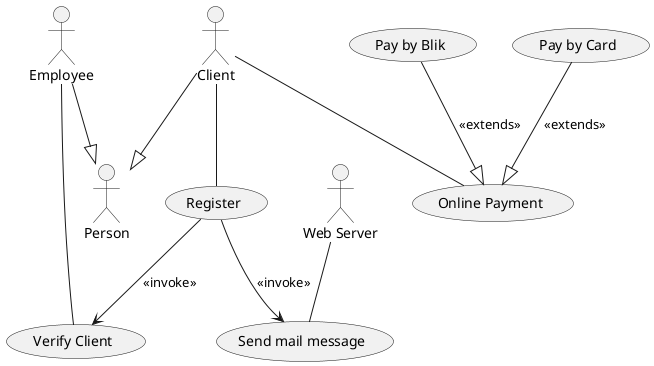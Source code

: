 @startuml

actor Client
actor Employee
actor "Web Server" as Srv
actor Person

Employee --|> Person
Client --|> Person


usecase Register
'Clients have to be verified
usecase "Verify Client" as Verify
usecase "Send mail message" as mail
usecase "Online Payment" as pay
usecase "Pay by Blik" as blik
usecase "Pay by Card" as Card

Client -- Register
Employee -- Verify
Srv -- mail
Client -- pay

Register --> Verify : <<invoke>>
Register --> mail : <<invoke>>

blik --|> pay : <<extends>>
Card --|> pay : <<extends>>

@enduml